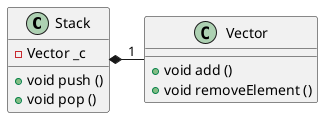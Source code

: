 @startuml
Stack *- "1" Vector

class Vector {
    + void add ()
    + void removeElement ()
    }

class Stack {
    - Vector _c
    + void push ()
    + void pop ()
    }

@enduml
